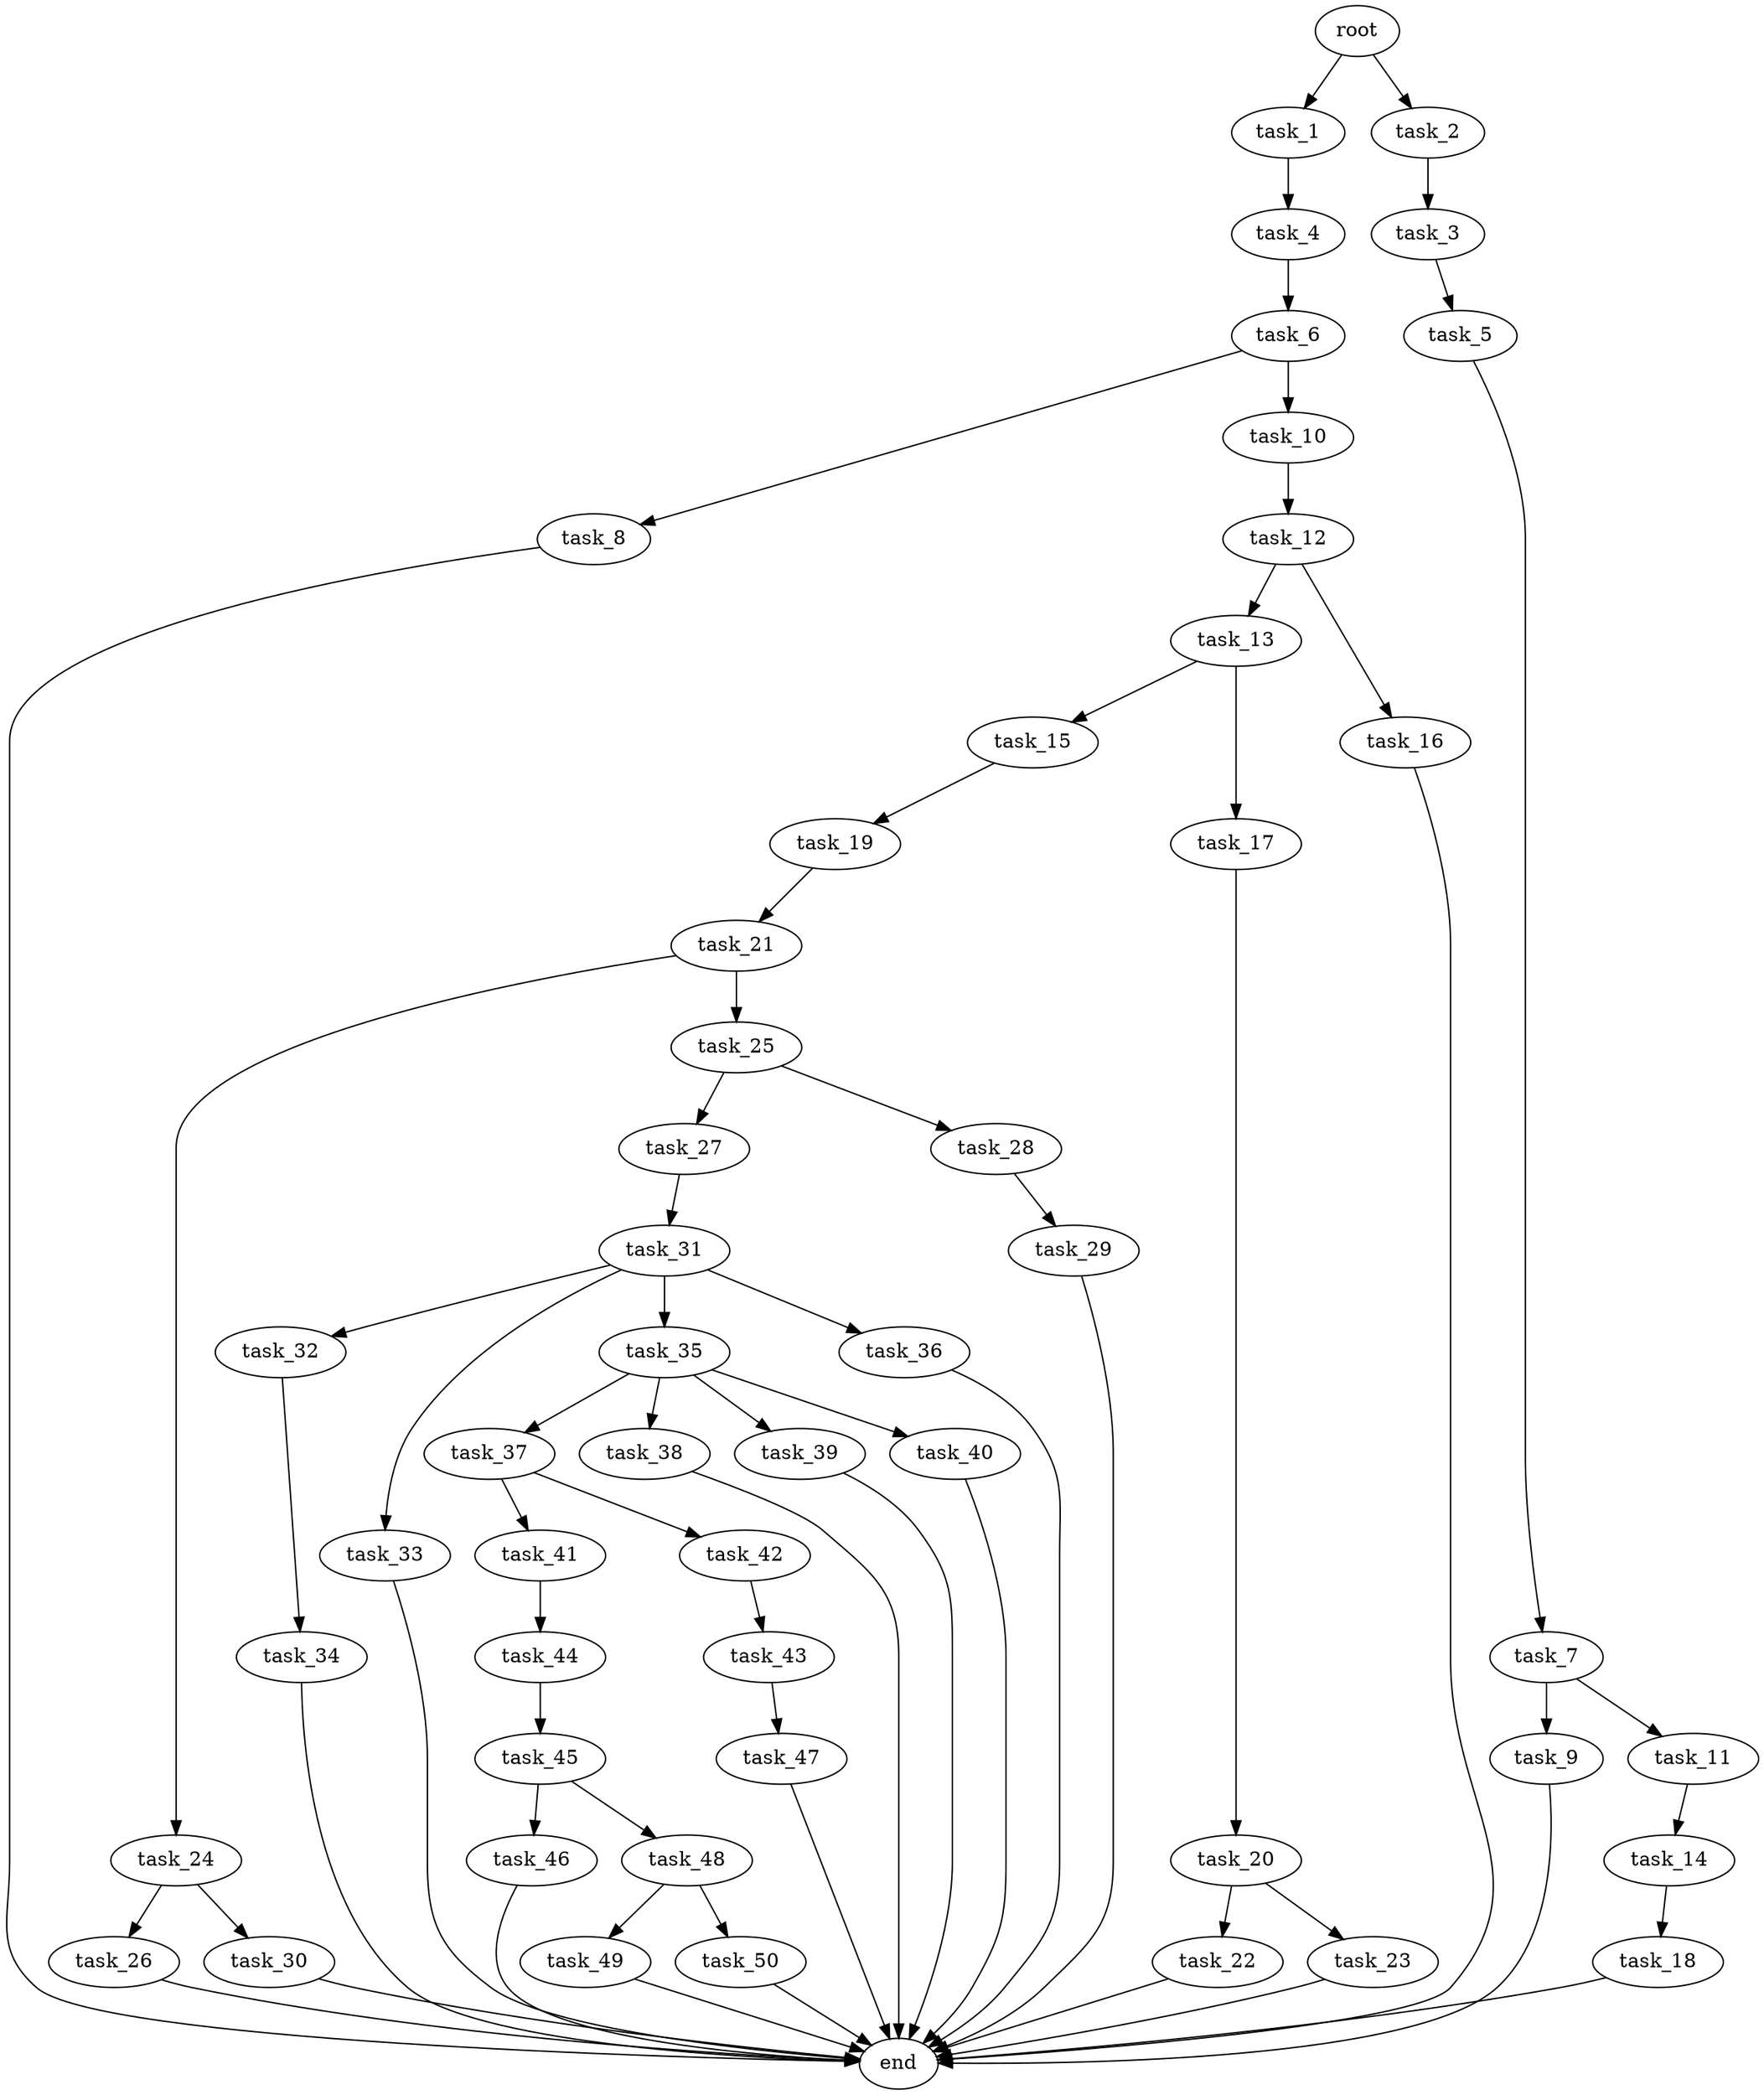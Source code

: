 digraph G {
  root [size="0.000000e+00"];
  task_1 [size="4.586549e+09"];
  task_2 [size="3.136306e+09"];
  task_3 [size="6.710047e+09"];
  task_4 [size="3.310815e+09"];
  task_5 [size="1.189693e+09"];
  task_6 [size="6.231066e+09"];
  task_7 [size="1.559596e+09"];
  task_8 [size="5.942761e+09"];
  task_9 [size="5.372474e+08"];
  task_10 [size="1.397401e+09"];
  task_11 [size="1.280461e+09"];
  task_12 [size="2.679115e+09"];
  task_13 [size="4.873501e+09"];
  task_14 [size="2.920900e+09"];
  task_15 [size="7.922314e+09"];
  task_16 [size="3.298063e+09"];
  task_17 [size="3.347649e+08"];
  task_18 [size="2.431013e+09"];
  task_19 [size="3.569992e+09"];
  task_20 [size="3.682076e+09"];
  task_21 [size="6.948912e+09"];
  task_22 [size="9.866959e+09"];
  task_23 [size="4.199746e+08"];
  task_24 [size="9.819591e+09"];
  task_25 [size="3.684418e+08"];
  task_26 [size="4.111322e+09"];
  task_27 [size="4.703165e+09"];
  task_28 [size="7.373554e+08"];
  task_29 [size="4.181549e+09"];
  task_30 [size="3.092372e+09"];
  task_31 [size="9.370241e+09"];
  task_32 [size="7.929876e+09"];
  task_33 [size="5.636444e+09"];
  task_34 [size="7.993407e+09"];
  task_35 [size="7.992155e+09"];
  task_36 [size="1.112460e+09"];
  task_37 [size="1.602014e+09"];
  task_38 [size="5.510572e+09"];
  task_39 [size="2.493566e+09"];
  task_40 [size="6.627057e+09"];
  task_41 [size="9.333447e+08"];
  task_42 [size="6.349042e+09"];
  task_43 [size="4.776613e+09"];
  task_44 [size="7.324458e+09"];
  task_45 [size="7.857170e+09"];
  task_46 [size="8.427546e+09"];
  task_47 [size="3.249952e+09"];
  task_48 [size="4.376557e+09"];
  task_49 [size="4.052806e+09"];
  task_50 [size="9.061361e+09"];
  end [size="0.000000e+00"];

  root -> task_1 [size="1.000000e-12"];
  root -> task_2 [size="1.000000e-12"];
  task_1 -> task_4 [size="3.310815e+08"];
  task_2 -> task_3 [size="6.710047e+08"];
  task_3 -> task_5 [size="1.189693e+08"];
  task_4 -> task_6 [size="6.231066e+08"];
  task_5 -> task_7 [size="1.559596e+08"];
  task_6 -> task_8 [size="5.942761e+08"];
  task_6 -> task_10 [size="1.397401e+08"];
  task_7 -> task_9 [size="5.372474e+07"];
  task_7 -> task_11 [size="1.280461e+08"];
  task_8 -> end [size="1.000000e-12"];
  task_9 -> end [size="1.000000e-12"];
  task_10 -> task_12 [size="2.679115e+08"];
  task_11 -> task_14 [size="2.920900e+08"];
  task_12 -> task_13 [size="4.873501e+08"];
  task_12 -> task_16 [size="3.298063e+08"];
  task_13 -> task_15 [size="7.922314e+08"];
  task_13 -> task_17 [size="3.347649e+07"];
  task_14 -> task_18 [size="2.431013e+08"];
  task_15 -> task_19 [size="3.569992e+08"];
  task_16 -> end [size="1.000000e-12"];
  task_17 -> task_20 [size="3.682076e+08"];
  task_18 -> end [size="1.000000e-12"];
  task_19 -> task_21 [size="6.948912e+08"];
  task_20 -> task_22 [size="9.866959e+08"];
  task_20 -> task_23 [size="4.199746e+07"];
  task_21 -> task_24 [size="9.819591e+08"];
  task_21 -> task_25 [size="3.684418e+07"];
  task_22 -> end [size="1.000000e-12"];
  task_23 -> end [size="1.000000e-12"];
  task_24 -> task_26 [size="4.111322e+08"];
  task_24 -> task_30 [size="3.092372e+08"];
  task_25 -> task_27 [size="4.703165e+08"];
  task_25 -> task_28 [size="7.373554e+07"];
  task_26 -> end [size="1.000000e-12"];
  task_27 -> task_31 [size="9.370241e+08"];
  task_28 -> task_29 [size="4.181549e+08"];
  task_29 -> end [size="1.000000e-12"];
  task_30 -> end [size="1.000000e-12"];
  task_31 -> task_32 [size="7.929876e+08"];
  task_31 -> task_33 [size="5.636444e+08"];
  task_31 -> task_35 [size="7.992155e+08"];
  task_31 -> task_36 [size="1.112460e+08"];
  task_32 -> task_34 [size="7.993407e+08"];
  task_33 -> end [size="1.000000e-12"];
  task_34 -> end [size="1.000000e-12"];
  task_35 -> task_37 [size="1.602014e+08"];
  task_35 -> task_38 [size="5.510572e+08"];
  task_35 -> task_39 [size="2.493566e+08"];
  task_35 -> task_40 [size="6.627057e+08"];
  task_36 -> end [size="1.000000e-12"];
  task_37 -> task_41 [size="9.333447e+07"];
  task_37 -> task_42 [size="6.349042e+08"];
  task_38 -> end [size="1.000000e-12"];
  task_39 -> end [size="1.000000e-12"];
  task_40 -> end [size="1.000000e-12"];
  task_41 -> task_44 [size="7.324458e+08"];
  task_42 -> task_43 [size="4.776613e+08"];
  task_43 -> task_47 [size="3.249952e+08"];
  task_44 -> task_45 [size="7.857170e+08"];
  task_45 -> task_46 [size="8.427546e+08"];
  task_45 -> task_48 [size="4.376557e+08"];
  task_46 -> end [size="1.000000e-12"];
  task_47 -> end [size="1.000000e-12"];
  task_48 -> task_49 [size="4.052806e+08"];
  task_48 -> task_50 [size="9.061361e+08"];
  task_49 -> end [size="1.000000e-12"];
  task_50 -> end [size="1.000000e-12"];
}
